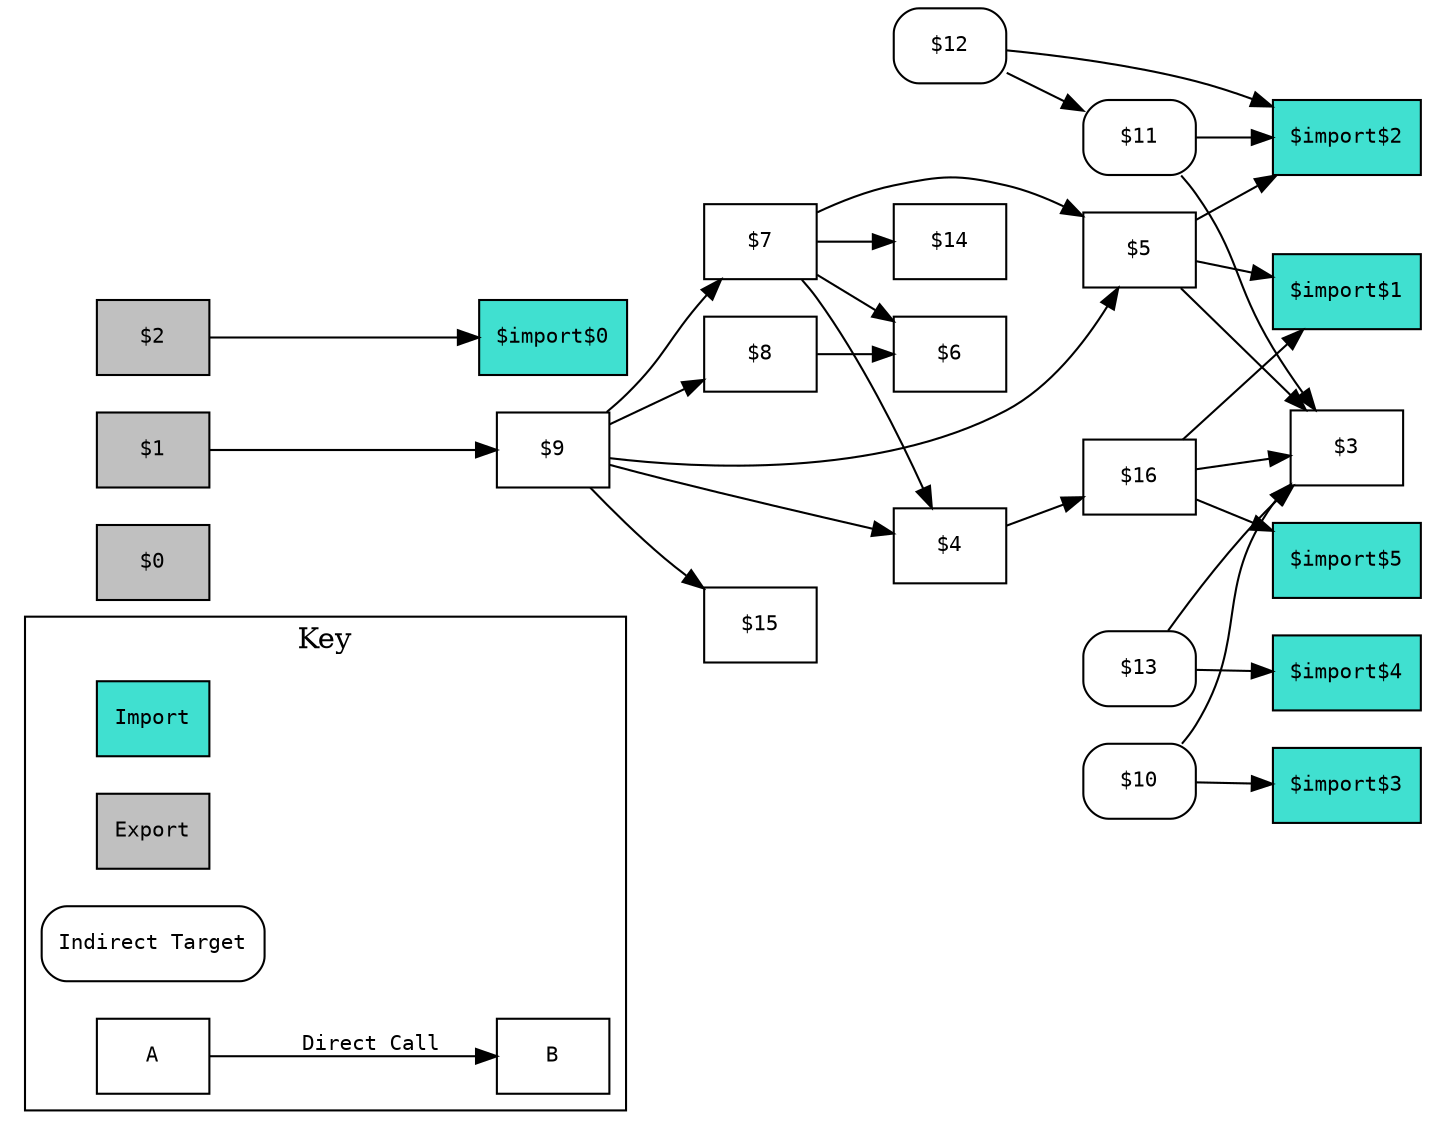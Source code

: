 digraph call {
  rankdir = LR;
  subgraph cluster_key {
    node [shape=box, fontname=courier, fontsize=10];
    edge [fontname=courier, fontsize=10];
    label = "Key";
    "Import" [style="filled", fillcolor="turquoise"];
    "Export" [style="filled", fillcolor="gray"];
    "Indirect Target" [style="filled, rounded", fillcolor="white"];
    "A" -> "B" [style="filled, rounded", label = "Direct Call"];
  }

  node [shape=box, fontname=courier, fontsize=10];
  "$0" [style="filled", fillcolor="white"];
  "$1" [style="filled", fillcolor="white"];
  "$2" [style="filled", fillcolor="white"];
  "$3" [style="filled", fillcolor="white"];
  "$4" [style="filled", fillcolor="white"];
  "$5" [style="filled", fillcolor="white"];
  "$6" [style="filled", fillcolor="white"];
  "$7" [style="filled", fillcolor="white"];
  "$8" [style="filled", fillcolor="white"];
  "$9" [style="filled", fillcolor="white"];
  "$10" [style="filled", fillcolor="white"];
  "$11" [style="filled", fillcolor="white"];
  "$12" [style="filled", fillcolor="white"];
  "$13" [style="filled", fillcolor="white"];
  "$14" [style="filled", fillcolor="white"];
  "$15" [style="filled", fillcolor="white"];
  "$16" [style="filled", fillcolor="white"];
  "$import$0" [style="filled", fillcolor="turquoise"];
  "$import$1" [style="filled", fillcolor="turquoise"];
  "$import$2" [style="filled", fillcolor="turquoise"];
  "$import$3" [style="filled", fillcolor="turquoise"];
  "$import$4" [style="filled", fillcolor="turquoise"];
  "$import$5" [style="filled", fillcolor="turquoise"];
  "$0" [style="filled", fillcolor="gray"];
  "$1" [style="filled", fillcolor="gray"];
  "$2" [style="filled", fillcolor="gray"];
  "$1" -> "$9"; // call
  "$2" -> "$import$0"; // callImport
  "$4" -> "$16"; // call
  "$5" -> "$import$1"; // callImport
  "$5" -> "$3"; // call
  "$5" -> "$import$2"; // callImport
  "$7" -> "$4"; // call
  "$7" -> "$6"; // call
  "$7" -> "$14"; // call
  "$7" -> "$5"; // call
  "$8" -> "$6"; // call
  "$9" -> "$4"; // call
  "$9" -> "$15"; // call
  "$9" -> "$7"; // call
  "$9" -> "$8"; // call
  "$9" -> "$5"; // call
  "$10" -> "$import$3"; // callImport
  "$10" -> "$3"; // call
  "$11" -> "$import$2"; // callImport
  "$11" -> "$3"; // call
  "$12" -> "$import$2"; // callImport
  "$12" -> "$11"; // call
  "$13" -> "$import$4"; // callImport
  "$13" -> "$3"; // call
  "$16" -> "$import$1"; // callImport
  "$16" -> "$3"; // call
  "$16" -> "$import$5"; // callImport
  "$11" [style="filled, rounded"];
  "$10" [style="filled, rounded"];
  "$12" [style="filled, rounded"];
  "$13" [style="filled, rounded"];
}
